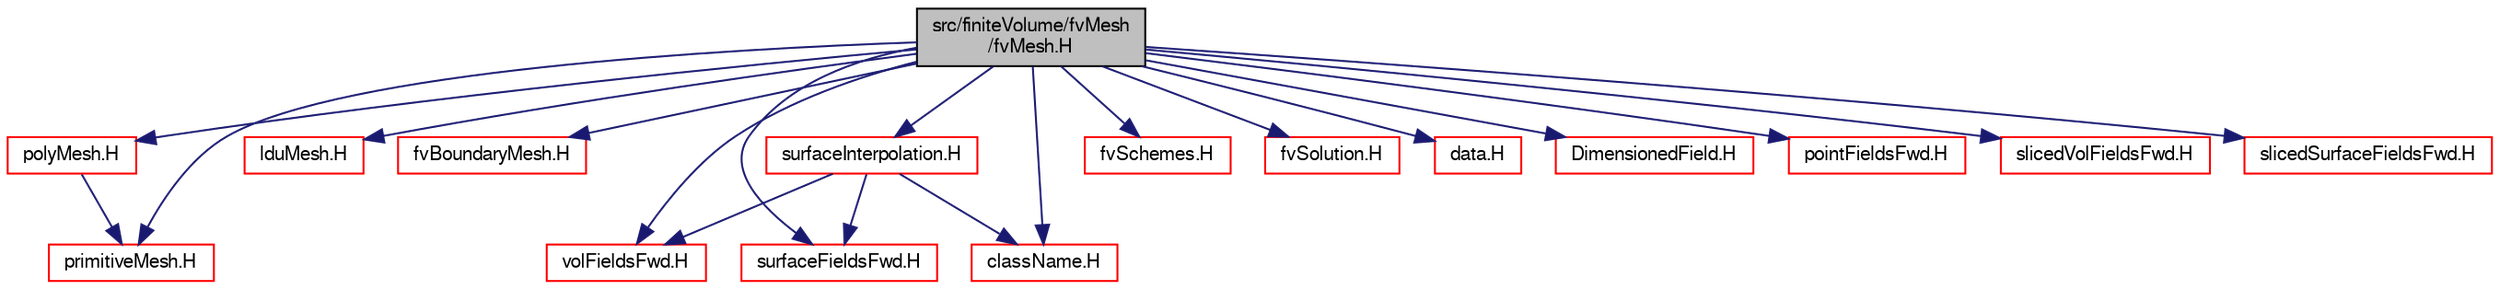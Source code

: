 digraph "src/finiteVolume/fvMesh/fvMesh.H"
{
  bgcolor="transparent";
  edge [fontname="FreeSans",fontsize="10",labelfontname="FreeSans",labelfontsize="10"];
  node [fontname="FreeSans",fontsize="10",shape=record];
  Node0 [label="src/finiteVolume/fvMesh\l/fvMesh.H",height=0.2,width=0.4,color="black", fillcolor="grey75", style="filled", fontcolor="black"];
  Node0 -> Node1 [color="midnightblue",fontsize="10",style="solid",fontname="FreeSans"];
  Node1 [label="polyMesh.H",height=0.2,width=0.4,color="red",URL="$a11630.html"];
  Node1 -> Node75 [color="midnightblue",fontsize="10",style="solid",fontname="FreeSans"];
  Node75 [label="primitiveMesh.H",height=0.2,width=0.4,color="red",URL="$a11882.html"];
  Node0 -> Node220 [color="midnightblue",fontsize="10",style="solid",fontname="FreeSans"];
  Node220 [label="lduMesh.H",height=0.2,width=0.4,color="red",URL="$a11153.html"];
  Node0 -> Node75 [color="midnightblue",fontsize="10",style="solid",fontname="FreeSans"];
  Node0 -> Node229 [color="midnightblue",fontsize="10",style="solid",fontname="FreeSans"];
  Node229 [label="fvBoundaryMesh.H",height=0.2,width=0.4,color="red",URL="$a03527.html"];
  Node0 -> Node235 [color="midnightblue",fontsize="10",style="solid",fontname="FreeSans"];
  Node235 [label="surfaceInterpolation.H",height=0.2,width=0.4,color="red",URL="$a04313.html"];
  Node235 -> Node236 [color="midnightblue",fontsize="10",style="solid",fontname="FreeSans"];
  Node236 [label="volFieldsFwd.H",height=0.2,width=0.4,color="red",URL="$a02753.html"];
  Node235 -> Node237 [color="midnightblue",fontsize="10",style="solid",fontname="FreeSans"];
  Node237 [label="surfaceFieldsFwd.H",height=0.2,width=0.4,color="red",URL="$a02738.html"];
  Node235 -> Node23 [color="midnightblue",fontsize="10",style="solid",fontname="FreeSans"];
  Node23 [label="className.H",height=0.2,width=0.4,color="red",URL="$a09335.html",tooltip="Macro definitions for declaring ClassName(), NamespaceName(), etc. "];
  Node0 -> Node238 [color="midnightblue",fontsize="10",style="solid",fontname="FreeSans"];
  Node238 [label="fvSchemes.H",height=0.2,width=0.4,color="red",URL="$a03089.html"];
  Node0 -> Node240 [color="midnightblue",fontsize="10",style="solid",fontname="FreeSans"];
  Node240 [label="fvSolution.H",height=0.2,width=0.4,color="red",URL="$a03092.html"];
  Node0 -> Node242 [color="midnightblue",fontsize="10",style="solid",fontname="FreeSans"];
  Node242 [label="data.H",height=0.2,width=0.4,color="red",URL="$a11120.html"];
  Node0 -> Node245 [color="midnightblue",fontsize="10",style="solid",fontname="FreeSans"];
  Node245 [label="DimensionedField.H",height=0.2,width=0.4,color="red",URL="$a09410.html"];
  Node0 -> Node236 [color="midnightblue",fontsize="10",style="solid",fontname="FreeSans"];
  Node0 -> Node237 [color="midnightblue",fontsize="10",style="solid",fontname="FreeSans"];
  Node0 -> Node264 [color="midnightblue",fontsize="10",style="solid",fontname="FreeSans"];
  Node264 [label="pointFieldsFwd.H",height=0.2,width=0.4,color="red",URL="$a09884.html"];
  Node0 -> Node265 [color="midnightblue",fontsize="10",style="solid",fontname="FreeSans"];
  Node265 [label="slicedVolFieldsFwd.H",height=0.2,width=0.4,color="red",URL="$a02744.html"];
  Node0 -> Node266 [color="midnightblue",fontsize="10",style="solid",fontname="FreeSans"];
  Node266 [label="slicedSurfaceFieldsFwd.H",height=0.2,width=0.4,color="red",URL="$a02729.html"];
  Node0 -> Node23 [color="midnightblue",fontsize="10",style="solid",fontname="FreeSans"];
}
